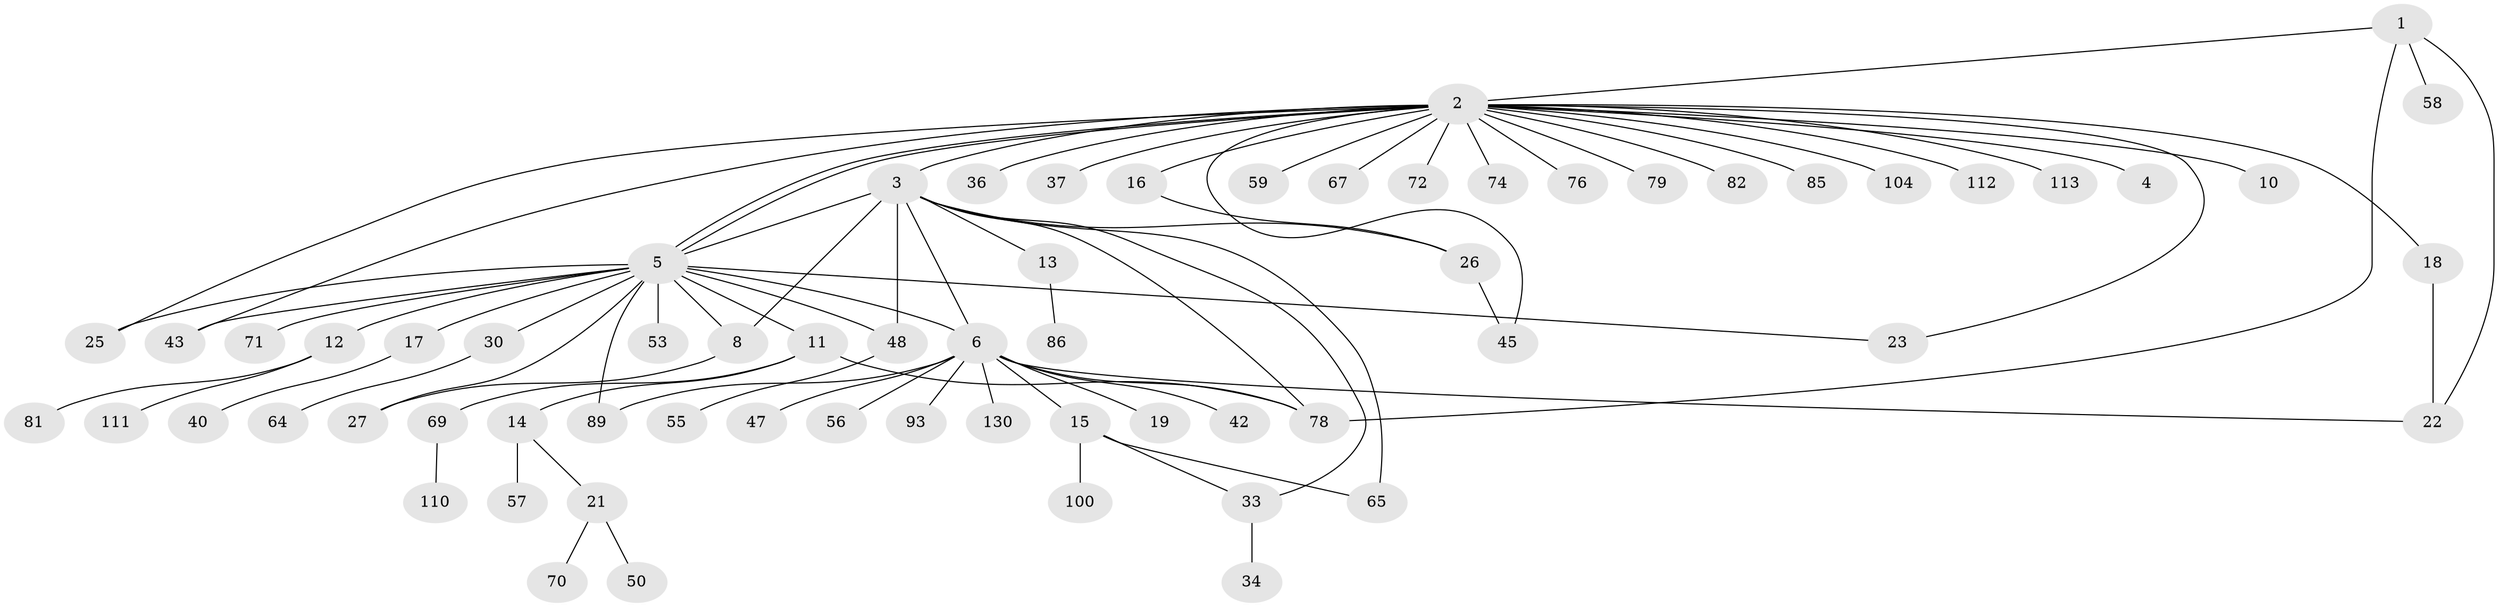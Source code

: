 // original degree distribution, {3: 0.16923076923076924, 27: 0.007692307692307693, 17: 0.007692307692307693, 1: 0.5153846153846153, 18: 0.007692307692307693, 15: 0.007692307692307693, 6: 0.007692307692307693, 5: 0.015384615384615385, 2: 0.2076923076923077, 4: 0.05384615384615385}
// Generated by graph-tools (version 1.1) at 2025/14/03/09/25 04:14:27]
// undirected, 65 vertices, 83 edges
graph export_dot {
graph [start="1"]
  node [color=gray90,style=filled];
  1 [super="+62+24"];
  2 [super="+68"];
  3 [super="+98+123+115+114+91+103+88+32+51"];
  4;
  5 [super="+31+54+118+99+77+84+7+41+9"];
  6 [super="+106+75"];
  8;
  10;
  11 [super="+61+38"];
  12;
  13;
  14;
  15 [super="+80+66+129"];
  16;
  17;
  18;
  19 [super="+20"];
  21 [super="+29+46"];
  22 [super="+119"];
  23 [super="+83"];
  25;
  26;
  27 [super="+95"];
  30 [super="+124"];
  33;
  34;
  36 [super="+92+39"];
  37;
  40;
  42;
  43 [super="+44"];
  45;
  47 [super="+87"];
  48 [super="+60+73"];
  50 [super="+63+128+122"];
  53 [super="+105+97"];
  55;
  56;
  57 [super="+109"];
  58;
  59;
  64;
  65;
  67;
  69;
  70;
  71;
  72 [super="+108"];
  74;
  76;
  78 [super="+90+107"];
  79;
  81;
  82;
  85;
  86;
  89 [super="+102"];
  93;
  100 [super="+121"];
  104;
  110;
  111;
  112;
  113;
  130;
  1 -- 2;
  1 -- 58;
  1 -- 22;
  1 -- 78;
  2 -- 3;
  2 -- 4;
  2 -- 5 [weight=2];
  2 -- 5;
  2 -- 10;
  2 -- 16;
  2 -- 18;
  2 -- 23;
  2 -- 25;
  2 -- 36;
  2 -- 37;
  2 -- 43;
  2 -- 45;
  2 -- 59;
  2 -- 67;
  2 -- 72;
  2 -- 74;
  2 -- 76;
  2 -- 79;
  2 -- 82;
  2 -- 85;
  2 -- 104;
  2 -- 112;
  2 -- 113;
  3 -- 5 [weight=2];
  3 -- 6;
  3 -- 8;
  3 -- 13;
  3 -- 26;
  3 -- 33;
  3 -- 65;
  3 -- 78;
  3 -- 48;
  5 -- 11;
  5 -- 12;
  5 -- 17;
  5 -- 30 [weight=2];
  5 -- 48;
  5 -- 71;
  5 -- 27 [weight=2];
  5 -- 89;
  5 -- 25;
  5 -- 8;
  5 -- 6;
  5 -- 53;
  5 -- 43;
  5 -- 23;
  6 -- 15;
  6 -- 19;
  6 -- 42;
  6 -- 47;
  6 -- 56;
  6 -- 89;
  6 -- 93;
  6 -- 130;
  6 -- 22;
  6 -- 78;
  8 -- 27;
  11 -- 14;
  11 -- 78;
  11 -- 69;
  12 -- 81;
  12 -- 111;
  13 -- 86;
  14 -- 21;
  14 -- 57;
  15 -- 33;
  15 -- 65;
  15 -- 100;
  16 -- 26;
  17 -- 40;
  18 -- 22;
  21 -- 50;
  21 -- 70;
  26 -- 45;
  30 -- 64;
  33 -- 34;
  48 -- 55;
  69 -- 110;
}
